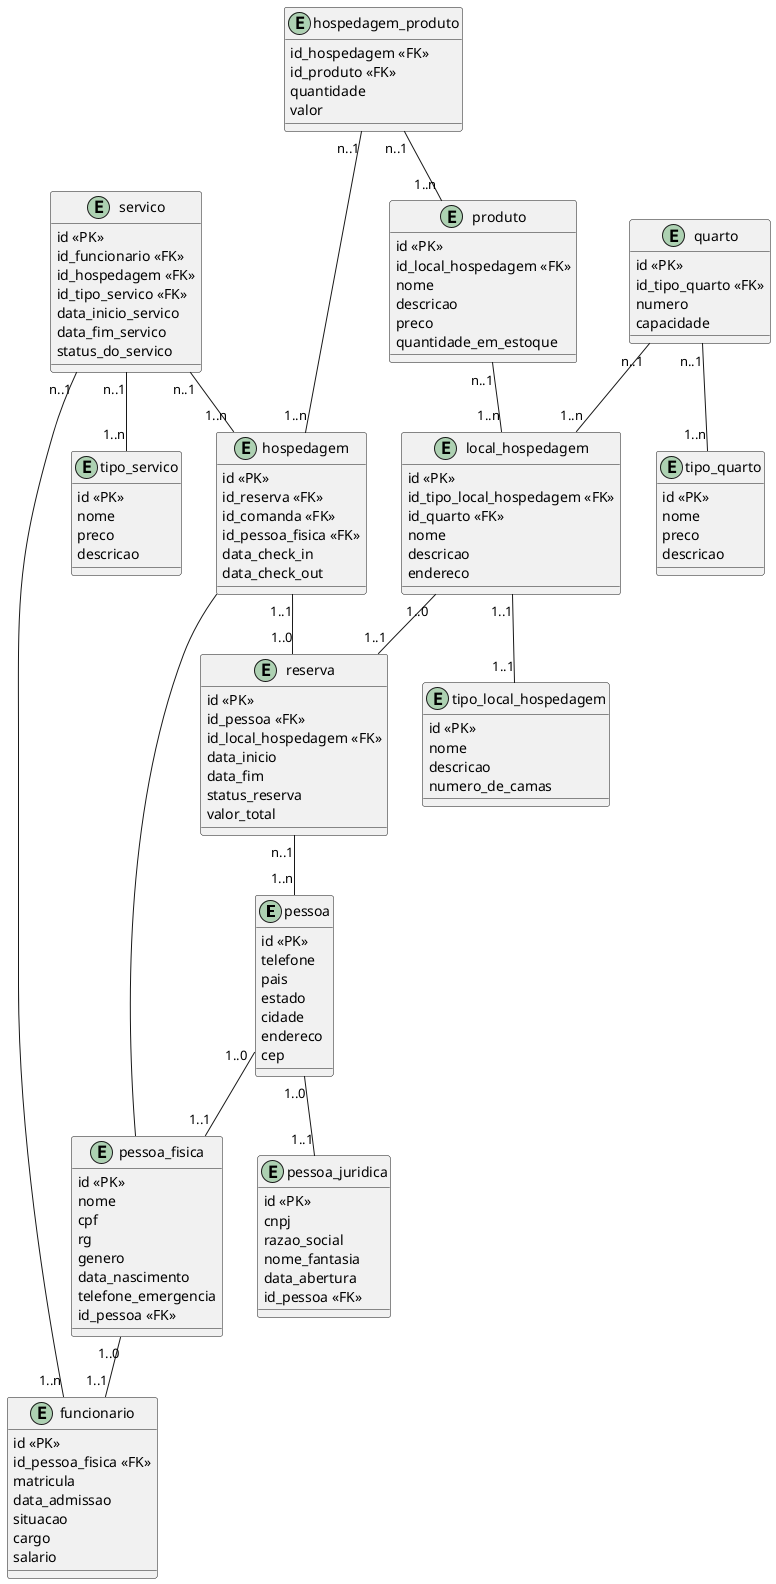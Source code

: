 @startuml Hospedagem

entity pessoa{
    id <<PK>>
    telefone
    pais
    estado
    cidade
    endereco
    cep
}

entity pessoa_fisica{
    id <<PK>>
    nome
    cpf
    rg
    genero
    data_nascimento
    telefone_emergencia
    id_pessoa <<FK>>
}

entity pessoa_juridica{
    id <<PK>>
    cnpj
    razao_social
    nome_fantasia
    data_abertura
    id_pessoa <<FK>>
}

entity funcionario{
    id <<PK>>
    id_pessoa_fisica <<FK>>
    matricula
    data_admissao
    situacao
    cargo
    salario
}

entity reserva{
    id <<PK>>
    id_pessoa <<FK>>
    id_local_hospedagem <<FK>>
    data_inicio
    data_fim
    status_reserva
    valor_total
}

entity hospedagem{
    id <<PK>>
    id_reserva <<FK>>
    id_comanda <<FK>>
    id_pessoa_fisica <<FK>>
    data_check_in
    data_check_out
}

entity tipo_local_hospedagem{
    id <<PK>>
    nome
    descricao
    numero_de_camas
}

entity local_hospedagem{
    id <<PK>>
    id_tipo_local_hospedagem <<FK>>
    id_quarto <<FK>>
    nome
    descricao
    endereco
}

entity tipo_quarto{
    id <<PK>>
    nome
    preco
    descricao
}

entity quarto{
    id <<PK>>
    id_tipo_quarto <<FK>>
    numero
    capacidade
}

entity tipo_servico{
    id <<PK>>
    nome
    preco
    descricao
}

entity servico{
    id <<PK>>
    id_funcionario <<FK>>
    id_hospedagem <<FK>>
    id_tipo_servico <<FK>>
    data_inicio_servico
    data_fim_servico
    status_do_servico
}

entity produto{
    id <<PK>>
    id_local_hospedagem <<FK>>
    nome
    descricao
    preco
    quantidade_em_estoque
}

entity hospedagem_produto{
    id_hospedagem <<FK>>
    id_produto <<FK>>
    quantidade
    valor
}

pessoa "1..0" -- "1..1" pessoa_fisica
pessoa "1..0" -- "1..1" pessoa_juridica

pessoa_fisica "1..0" -- "1..1" funcionario

reserva "n..1" -- "1..n" pessoa
hospedagem "1..1" -- "1..0" reserva

local_hospedagem "1..0" -- "1..1" reserva
local_hospedagem "1..1" -- "1..1" tipo_local_hospedagem

quarto "n..1" -- "1..n" tipo_quarto
quarto "n..1" -- "1..n" local_hospedagem

produto "n..1" -- "1..n" local_hospedagem

hospedagem_produto "n..1" -- "1..n" produto
hospedagem_produto "n..1" -- "1..n" hospedagem

servico "n..1" -- "1..n" tipo_servico
servico "n..1" -- "1..n" funcionario
servico "n..1" -- "1..n" hospedagem

hospedagem -- pessoa_fisica

@enduml